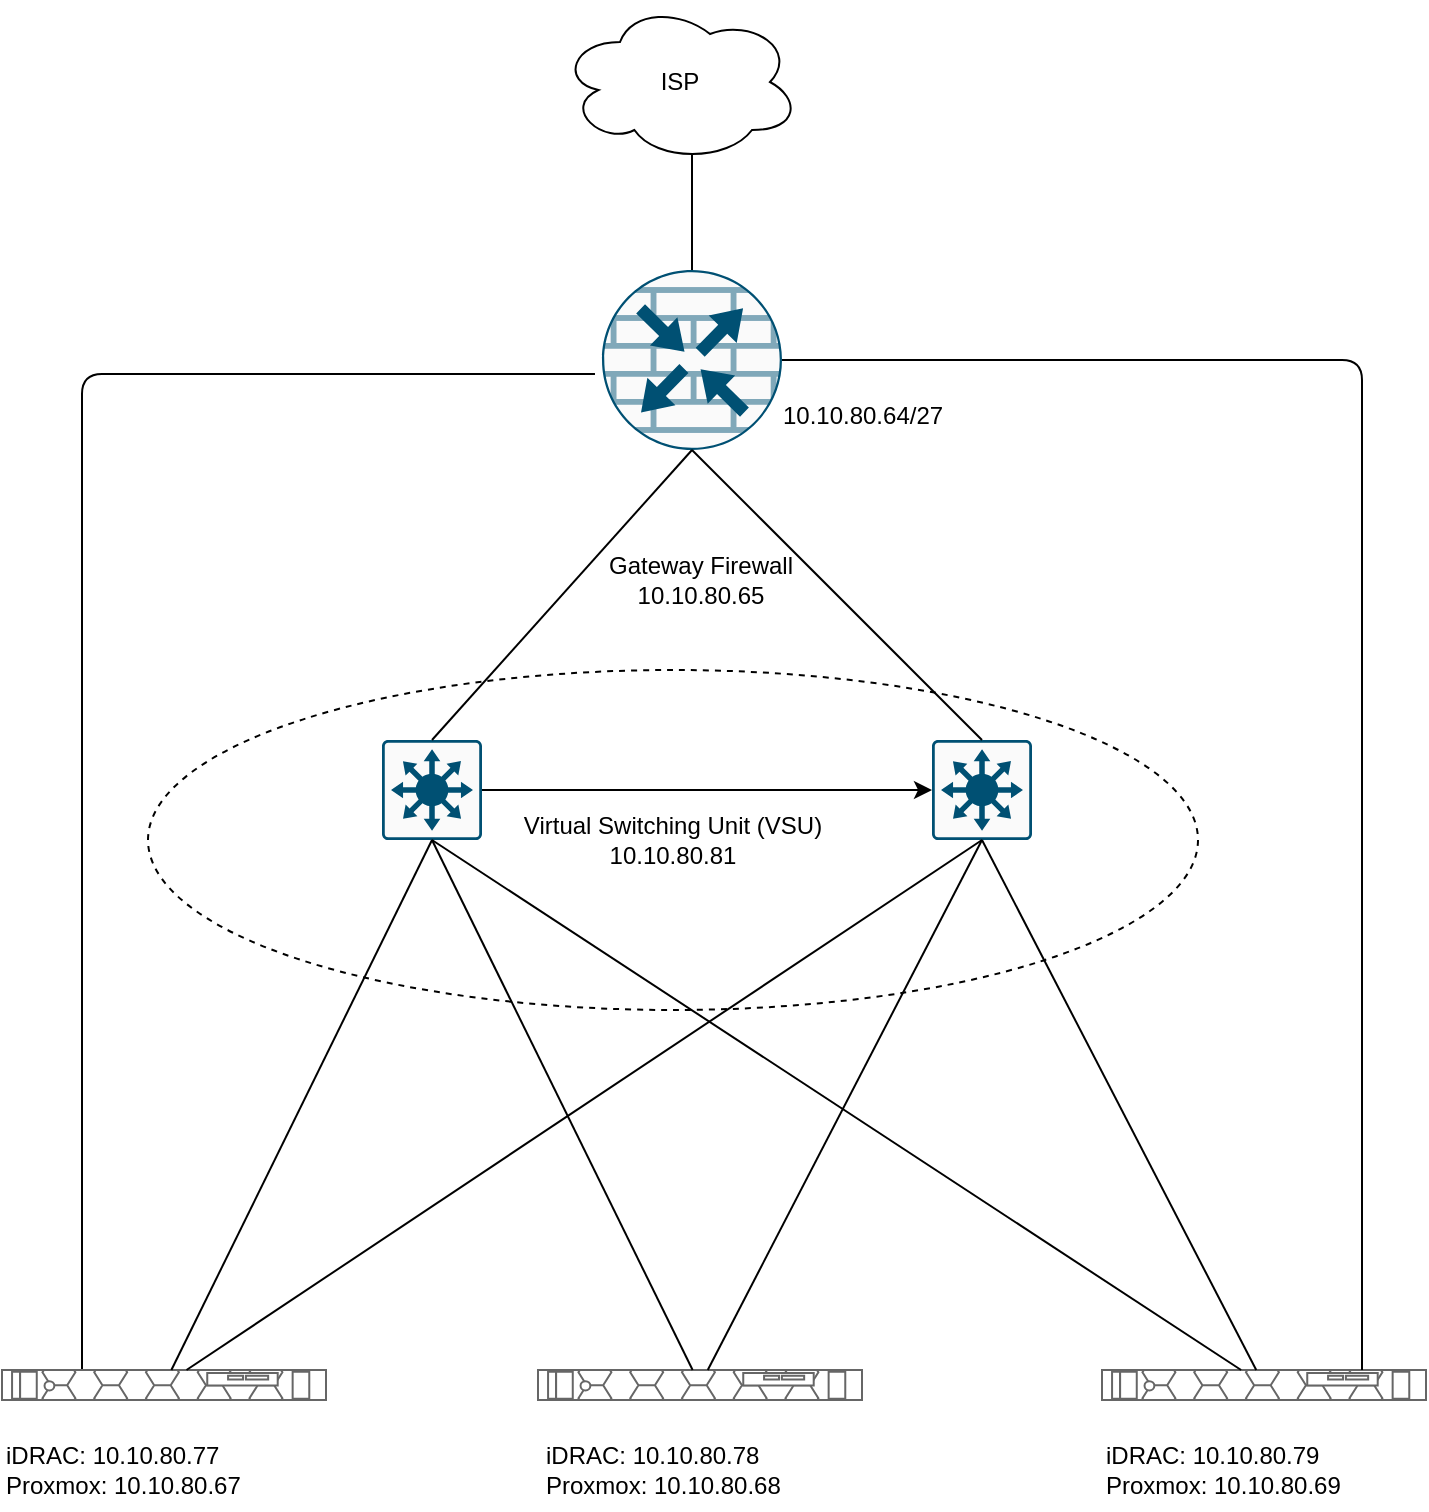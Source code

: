 <mxfile version="24.1.0" type="github">
  <diagram name="Page-1" id="9roH--GxoAJzpAhgx8rE">
    <mxGraphModel dx="1434" dy="754" grid="1" gridSize="10" guides="0" tooltips="1" connect="1" arrows="1" fold="1" page="1" pageScale="1" pageWidth="850" pageHeight="1100" math="0" shadow="0">
      <root>
        <mxCell id="0" />
        <mxCell id="1" parent="0" />
        <mxCell id="OcazFChXHvMm_REGz8Uh-10" value="&lt;div&gt;Virtual Switching Unit (VSU)&lt;/div&gt;10.10.80.81" style="ellipse;whiteSpace=wrap;html=1;fillColor=none;dashed=1;rounded=1;" vertex="1" parent="1">
          <mxGeometry x="163" y="490" width="525" height="170" as="geometry" />
        </mxCell>
        <mxCell id="OcazFChXHvMm_REGz8Uh-1" value="ISP" style="ellipse;shape=cloud;whiteSpace=wrap;html=1;rounded=1;" vertex="1" parent="1">
          <mxGeometry x="369" y="156" width="120" height="80" as="geometry" />
        </mxCell>
        <mxCell id="OcazFChXHvMm_REGz8Uh-3" value="" style="points=[[0.5,0,0],[1,0.5,0],[0.5,1,0],[0,0.5,0],[0.145,0.145,0],[0.856,0.145,0],[0.855,0.856,0],[0.145,0.855,0]];verticalLabelPosition=bottom;html=1;verticalAlign=top;aspect=fixed;align=center;pointerEvents=1;shape=mxgraph.cisco19.rect;prIcon=router_with_firewall;fillColor=#FAFAFA;strokeColor=#005073;rounded=1;" vertex="1" parent="1">
          <mxGeometry x="390" y="290" width="90" height="90" as="geometry" />
        </mxCell>
        <mxCell id="OcazFChXHvMm_REGz8Uh-7" value="" style="points=[[0.015,0.015,0],[0.985,0.015,0],[0.985,0.985,0],[0.015,0.985,0],[0.25,0,0],[0.5,0,0],[0.75,0,0],[1,0.25,0],[1,0.5,0],[1,0.75,0],[0.75,1,0],[0.5,1,0],[0.25,1,0],[0,0.75,0],[0,0.5,0],[0,0.25,0]];verticalLabelPosition=bottom;html=1;verticalAlign=top;aspect=fixed;align=center;pointerEvents=1;shape=mxgraph.cisco19.rect;prIcon=l3_switch;fillColor=#FAFAFA;strokeColor=#005073;rounded=1;" vertex="1" parent="1">
          <mxGeometry x="280" y="525" width="50" height="50" as="geometry" />
        </mxCell>
        <mxCell id="OcazFChXHvMm_REGz8Uh-8" value="" style="points=[[0.015,0.015,0],[0.985,0.015,0],[0.985,0.985,0],[0.015,0.985,0],[0.25,0,0],[0.5,0,0],[0.75,0,0],[1,0.25,0],[1,0.5,0],[1,0.75,0],[0.75,1,0],[0.5,1,0],[0.25,1,0],[0,0.75,0],[0,0.5,0],[0,0.25,0]];verticalLabelPosition=bottom;html=1;verticalAlign=top;aspect=fixed;align=center;pointerEvents=1;shape=mxgraph.cisco19.rect;prIcon=l3_switch;fillColor=#FAFAFA;strokeColor=#005073;rounded=1;" vertex="1" parent="1">
          <mxGeometry x="555" y="525" width="50" height="50" as="geometry" />
        </mxCell>
        <mxCell id="OcazFChXHvMm_REGz8Uh-11" style="edgeStyle=orthogonalEdgeStyle;rounded=1;orthogonalLoop=1;jettySize=auto;html=1;entryX=0;entryY=0.5;entryDx=0;entryDy=0;entryPerimeter=0;" edge="1" parent="1" source="OcazFChXHvMm_REGz8Uh-7" target="OcazFChXHvMm_REGz8Uh-8">
          <mxGeometry relative="1" as="geometry" />
        </mxCell>
        <mxCell id="OcazFChXHvMm_REGz8Uh-44" style="edgeStyle=orthogonalEdgeStyle;rounded=1;orthogonalLoop=1;jettySize=auto;html=1;entryX=-0.039;entryY=0.578;entryDx=0;entryDy=0;entryPerimeter=0;endArrow=none;endFill=0;" edge="1" parent="1" source="OcazFChXHvMm_REGz8Uh-12" target="OcazFChXHvMm_REGz8Uh-3">
          <mxGeometry relative="1" as="geometry">
            <mxPoint x="270" y="430" as="targetPoint" />
            <Array as="points">
              <mxPoint x="130" y="342" />
            </Array>
          </mxGeometry>
        </mxCell>
        <mxCell id="OcazFChXHvMm_REGz8Uh-12" value="" style="strokeColor=#666666;html=1;labelPosition=right;align=left;spacingLeft=15;shadow=0;dashed=0;outlineConnect=0;shape=mxgraph.rack.dell.poweredge_r6525;rounded=1;" vertex="1" parent="1">
          <mxGeometry x="90" y="840" width="162" height="15" as="geometry" />
        </mxCell>
        <mxCell id="OcazFChXHvMm_REGz8Uh-13" value="" style="strokeColor=#666666;html=1;labelPosition=right;align=left;spacingLeft=15;shadow=0;dashed=0;outlineConnect=0;shape=mxgraph.rack.dell.poweredge_r6525;rounded=1;" vertex="1" parent="1">
          <mxGeometry x="358" y="840" width="162" height="15" as="geometry" />
        </mxCell>
        <mxCell id="OcazFChXHvMm_REGz8Uh-14" value="" style="strokeColor=#666666;html=1;labelPosition=right;align=left;spacingLeft=15;shadow=0;dashed=0;outlineConnect=0;shape=mxgraph.rack.dell.poweredge_r6525;rounded=1;" vertex="1" parent="1">
          <mxGeometry x="640" y="840" width="162" height="15" as="geometry" />
        </mxCell>
        <mxCell id="OcazFChXHvMm_REGz8Uh-27" value="" style="endArrow=none;html=1;rounded=1;entryX=0.5;entryY=1;entryDx=0;entryDy=0;entryPerimeter=0;" edge="1" parent="1" source="OcazFChXHvMm_REGz8Uh-12" target="OcazFChXHvMm_REGz8Uh-8">
          <mxGeometry width="50" height="50" relative="1" as="geometry">
            <mxPoint x="490" y="680" as="sourcePoint" />
            <mxPoint x="540" y="630" as="targetPoint" />
          </mxGeometry>
        </mxCell>
        <mxCell id="OcazFChXHvMm_REGz8Uh-28" value="" style="endArrow=none;html=1;rounded=1;entryX=0.5;entryY=1;entryDx=0;entryDy=0;entryPerimeter=0;" edge="1" parent="1" source="OcazFChXHvMm_REGz8Uh-12" target="OcazFChXHvMm_REGz8Uh-7">
          <mxGeometry width="50" height="50" relative="1" as="geometry">
            <mxPoint x="490" y="680" as="sourcePoint" />
            <mxPoint x="540" y="630" as="targetPoint" />
          </mxGeometry>
        </mxCell>
        <mxCell id="OcazFChXHvMm_REGz8Uh-30" value="" style="endArrow=none;html=1;rounded=1;entryX=0.5;entryY=1;entryDx=0;entryDy=0;entryPerimeter=0;" edge="1" parent="1" source="OcazFChXHvMm_REGz8Uh-13" target="OcazFChXHvMm_REGz8Uh-7">
          <mxGeometry width="50" height="50" relative="1" as="geometry">
            <mxPoint x="490" y="680" as="sourcePoint" />
            <mxPoint x="540" y="630" as="targetPoint" />
          </mxGeometry>
        </mxCell>
        <mxCell id="OcazFChXHvMm_REGz8Uh-31" value="" style="endArrow=none;html=1;rounded=1;entryX=0.5;entryY=1;entryDx=0;entryDy=0;entryPerimeter=0;" edge="1" parent="1" source="OcazFChXHvMm_REGz8Uh-14" target="OcazFChXHvMm_REGz8Uh-7">
          <mxGeometry width="50" height="50" relative="1" as="geometry">
            <mxPoint x="490" y="680" as="sourcePoint" />
            <mxPoint x="540" y="630" as="targetPoint" />
          </mxGeometry>
        </mxCell>
        <mxCell id="OcazFChXHvMm_REGz8Uh-32" value="" style="endArrow=none;html=1;rounded=1;entryX=0.5;entryY=1;entryDx=0;entryDy=0;entryPerimeter=0;" edge="1" parent="1" source="OcazFChXHvMm_REGz8Uh-13" target="OcazFChXHvMm_REGz8Uh-8">
          <mxGeometry width="50" height="50" relative="1" as="geometry">
            <mxPoint x="490" y="680" as="sourcePoint" />
            <mxPoint x="540" y="630" as="targetPoint" />
          </mxGeometry>
        </mxCell>
        <mxCell id="OcazFChXHvMm_REGz8Uh-33" value="" style="endArrow=none;html=1;rounded=1;entryX=0.5;entryY=1;entryDx=0;entryDy=0;entryPerimeter=0;" edge="1" parent="1" source="OcazFChXHvMm_REGz8Uh-14" target="OcazFChXHvMm_REGz8Uh-8">
          <mxGeometry width="50" height="50" relative="1" as="geometry">
            <mxPoint x="490" y="680" as="sourcePoint" />
            <mxPoint x="540" y="630" as="targetPoint" />
          </mxGeometry>
        </mxCell>
        <mxCell id="OcazFChXHvMm_REGz8Uh-34" value="" style="endArrow=none;html=1;rounded=1;entryX=0.5;entryY=1;entryDx=0;entryDy=0;entryPerimeter=0;exitX=0.5;exitY=0;exitDx=0;exitDy=0;exitPerimeter=0;" edge="1" parent="1" source="OcazFChXHvMm_REGz8Uh-8" target="OcazFChXHvMm_REGz8Uh-3">
          <mxGeometry width="50" height="50" relative="1" as="geometry">
            <mxPoint x="500" y="560" as="sourcePoint" />
            <mxPoint x="550" y="510" as="targetPoint" />
          </mxGeometry>
        </mxCell>
        <mxCell id="OcazFChXHvMm_REGz8Uh-35" value="" style="endArrow=none;html=1;rounded=1;entryX=0.5;entryY=1;entryDx=0;entryDy=0;entryPerimeter=0;exitX=0.5;exitY=0;exitDx=0;exitDy=0;exitPerimeter=0;" edge="1" parent="1" source="OcazFChXHvMm_REGz8Uh-7" target="OcazFChXHvMm_REGz8Uh-3">
          <mxGeometry width="50" height="50" relative="1" as="geometry">
            <mxPoint x="500" y="560" as="sourcePoint" />
            <mxPoint x="430" y="380" as="targetPoint" />
          </mxGeometry>
        </mxCell>
        <mxCell id="OcazFChXHvMm_REGz8Uh-37" value="iDRAC: 10.10.80.77&lt;div&gt;Proxmox: 10.10.80.67&lt;/div&gt;" style="text;html=1;align=left;verticalAlign=middle;resizable=0;points=[];autosize=1;strokeColor=none;fillColor=none;" vertex="1" parent="1">
          <mxGeometry x="90" y="870" width="140" height="40" as="geometry" />
        </mxCell>
        <mxCell id="OcazFChXHvMm_REGz8Uh-38" value="iDRAC: 10.10.80.78&lt;div&gt;Proxmox: 10.10.80.68&lt;/div&gt;" style="text;html=1;align=left;verticalAlign=middle;resizable=0;points=[];autosize=1;strokeColor=none;fillColor=none;" vertex="1" parent="1">
          <mxGeometry x="360" y="870" width="140" height="40" as="geometry" />
        </mxCell>
        <mxCell id="OcazFChXHvMm_REGz8Uh-39" value="iDRAC: 10.10.80.79&lt;div&gt;Proxmox: 10.10.80.69&lt;/div&gt;" style="text;html=1;align=left;verticalAlign=middle;resizable=0;points=[];autosize=1;strokeColor=none;fillColor=none;" vertex="1" parent="1">
          <mxGeometry x="640" y="870" width="140" height="40" as="geometry" />
        </mxCell>
        <mxCell id="OcazFChXHvMm_REGz8Uh-41" value="Gateway Firewall&lt;div&gt;10.10.80.65&lt;/div&gt;" style="text;html=1;align=center;verticalAlign=middle;resizable=0;points=[];autosize=1;strokeColor=none;fillColor=none;" vertex="1" parent="1">
          <mxGeometry x="379" y="425" width="120" height="40" as="geometry" />
        </mxCell>
        <mxCell id="OcazFChXHvMm_REGz8Uh-42" value="10.10.80.64/27" style="text;html=1;align=center;verticalAlign=middle;resizable=0;points=[];autosize=1;strokeColor=none;fillColor=none;" vertex="1" parent="1">
          <mxGeometry x="470" y="348" width="100" height="30" as="geometry" />
        </mxCell>
        <mxCell id="OcazFChXHvMm_REGz8Uh-45" style="edgeStyle=orthogonalEdgeStyle;rounded=1;orthogonalLoop=1;jettySize=auto;html=1;entryX=1;entryY=0.5;entryDx=0;entryDy=0;entryPerimeter=0;endArrow=none;endFill=0;" edge="1" parent="1" source="OcazFChXHvMm_REGz8Uh-14" target="OcazFChXHvMm_REGz8Uh-3">
          <mxGeometry relative="1" as="geometry">
            <Array as="points">
              <mxPoint x="770" y="335" />
            </Array>
          </mxGeometry>
        </mxCell>
        <mxCell id="OcazFChXHvMm_REGz8Uh-47" style="edgeStyle=orthogonalEdgeStyle;rounded=1;orthogonalLoop=1;jettySize=auto;html=1;entryX=0.55;entryY=0.95;entryDx=0;entryDy=0;entryPerimeter=0;endArrow=none;endFill=0;" edge="1" parent="1" source="OcazFChXHvMm_REGz8Uh-3" target="OcazFChXHvMm_REGz8Uh-1">
          <mxGeometry relative="1" as="geometry" />
        </mxCell>
      </root>
    </mxGraphModel>
  </diagram>
</mxfile>

